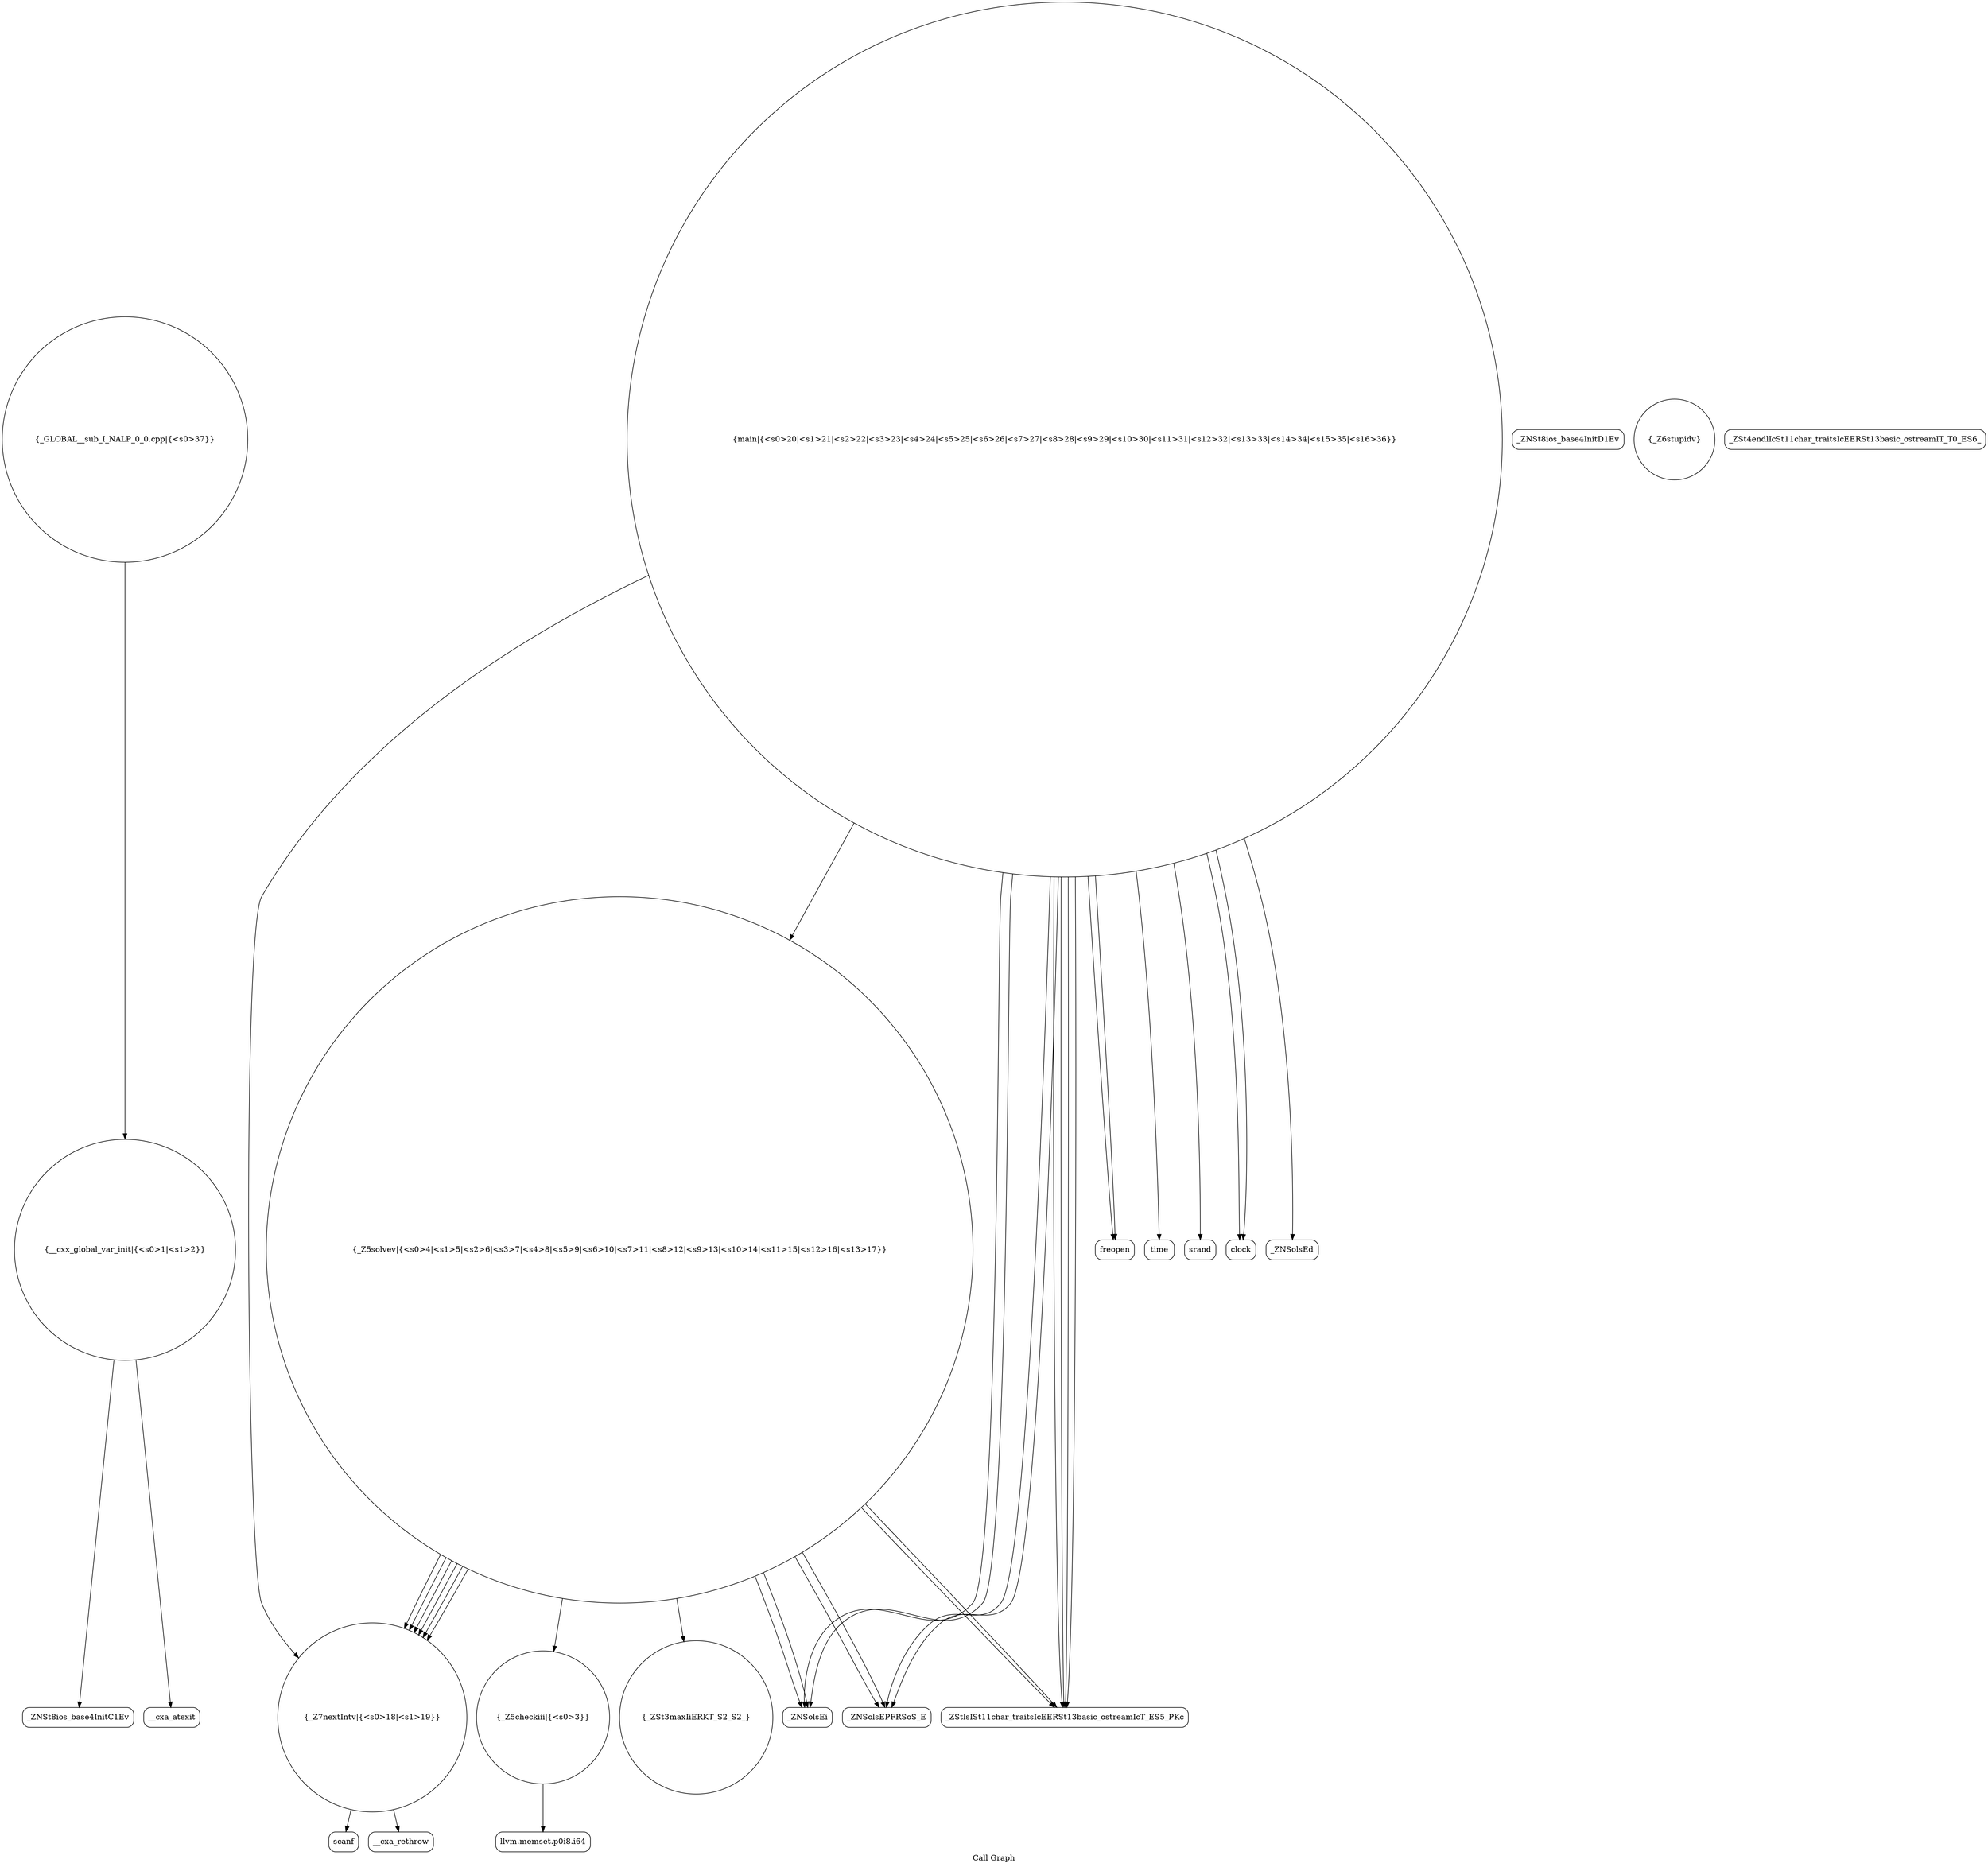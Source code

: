 digraph "Call Graph" {
	label="Call Graph";

	Node0x558b544b2650 [shape=record,shape=circle,label="{__cxx_global_var_init|{<s0>1|<s1>2}}"];
	Node0x558b544b2650:s0 -> Node0x558b544b2ae0[color=black];
	Node0x558b544b2650:s1 -> Node0x558b544b2be0[color=black];
	Node0x558b544b2de0 [shape=record,shape=circle,label="{_Z5solvev|{<s0>4|<s1>5|<s2>6|<s3>7|<s4>8|<s5>9|<s6>10|<s7>11|<s8>12|<s9>13|<s10>14|<s11>15|<s12>16|<s13>17}}"];
	Node0x558b544b2de0:s0 -> Node0x558b544b2e60[color=black];
	Node0x558b544b2de0:s1 -> Node0x558b544b2e60[color=black];
	Node0x558b544b2de0:s2 -> Node0x558b544b2e60[color=black];
	Node0x558b544b2de0:s3 -> Node0x558b544b2e60[color=black];
	Node0x558b544b2de0:s4 -> Node0x558b544b2e60[color=black];
	Node0x558b544b2de0:s5 -> Node0x558b544b2e60[color=black];
	Node0x558b544b2de0:s6 -> Node0x558b544b2c60[color=black];
	Node0x558b544b2de0:s7 -> Node0x558b544b2ee0[color=black];
	Node0x558b544b2de0:s8 -> Node0x558b544b2f60[color=black];
	Node0x558b544b2de0:s9 -> Node0x558b544b2fe0[color=black];
	Node0x558b544b2de0:s10 -> Node0x558b544b30e0[color=black];
	Node0x558b544b2de0:s11 -> Node0x558b544b2f60[color=black];
	Node0x558b544b2de0:s12 -> Node0x558b544b30e0[color=black];
	Node0x558b544b2de0:s13 -> Node0x558b544b2fe0[color=black];
	Node0x558b544b3160 [shape=record,shape=circle,label="{main|{<s0>20|<s1>21|<s2>22|<s3>23|<s4>24|<s5>25|<s6>26|<s7>27|<s8>28|<s9>29|<s10>30|<s11>31|<s12>32|<s13>33|<s14>34|<s15>35|<s16>36}}"];
	Node0x558b544b3160:s0 -> Node0x558b544b31e0[color=black];
	Node0x558b544b3160:s1 -> Node0x558b544b31e0[color=black];
	Node0x558b544b3160:s2 -> Node0x558b544b32e0[color=black];
	Node0x558b544b3160:s3 -> Node0x558b544b3260[color=black];
	Node0x558b544b3160:s4 -> Node0x558b544b2e60[color=black];
	Node0x558b544b3160:s5 -> Node0x558b544b3360[color=black];
	Node0x558b544b3160:s6 -> Node0x558b544b30e0[color=black];
	Node0x558b544b3160:s7 -> Node0x558b544b2f60[color=black];
	Node0x558b544b3160:s8 -> Node0x558b544b2fe0[color=black];
	Node0x558b544b3160:s9 -> Node0x558b544b30e0[color=black];
	Node0x558b544b3160:s10 -> Node0x558b544b2f60[color=black];
	Node0x558b544b3160:s11 -> Node0x558b544b30e0[color=black];
	Node0x558b544b3160:s12 -> Node0x558b544b2de0[color=black];
	Node0x558b544b3160:s13 -> Node0x558b544b30e0[color=black];
	Node0x558b544b3160:s14 -> Node0x558b544b3360[color=black];
	Node0x558b544b3160:s15 -> Node0x558b544b33e0[color=black];
	Node0x558b544b3160:s16 -> Node0x558b544b2fe0[color=black];
	Node0x558b544b34e0 [shape=record,shape=Mrecord,label="{__cxa_rethrow}"];
	Node0x558b544b2b60 [shape=record,shape=Mrecord,label="{_ZNSt8ios_base4InitD1Ev}"];
	Node0x558b544b2ee0 [shape=record,shape=circle,label="{_ZSt3maxIiERKT_S2_S2_}"];
	Node0x558b544b3260 [shape=record,shape=Mrecord,label="{srand}"];
	Node0x558b544b2c60 [shape=record,shape=circle,label="{_Z5checkiii|{<s0>3}}"];
	Node0x558b544b2c60:s0 -> Node0x558b544b2ce0[color=black];
	Node0x558b544b2fe0 [shape=record,shape=Mrecord,label="{_ZNSolsEPFRSoS_E}"];
	Node0x558b544b3360 [shape=record,shape=Mrecord,label="{clock}"];
	Node0x558b544b2d60 [shape=record,shape=circle,label="{_Z6stupidv}"];
	Node0x558b544b30e0 [shape=record,shape=Mrecord,label="{_ZStlsISt11char_traitsIcEERSt13basic_ostreamIcT_ES5_PKc}"];
	Node0x558b544b3460 [shape=record,shape=Mrecord,label="{scanf}"];
	Node0x558b544b2ae0 [shape=record,shape=Mrecord,label="{_ZNSt8ios_base4InitC1Ev}"];
	Node0x558b544b2e60 [shape=record,shape=circle,label="{_Z7nextIntv|{<s0>18|<s1>19}}"];
	Node0x558b544b2e60:s0 -> Node0x558b544b3460[color=black];
	Node0x558b544b2e60:s1 -> Node0x558b544b34e0[color=black];
	Node0x558b544b31e0 [shape=record,shape=Mrecord,label="{freopen}"];
	Node0x558b544b3560 [shape=record,shape=circle,label="{_GLOBAL__sub_I_NALP_0_0.cpp|{<s0>37}}"];
	Node0x558b544b3560:s0 -> Node0x558b544b2650[color=black];
	Node0x558b544b2be0 [shape=record,shape=Mrecord,label="{__cxa_atexit}"];
	Node0x558b544b2f60 [shape=record,shape=Mrecord,label="{_ZNSolsEi}"];
	Node0x558b544b32e0 [shape=record,shape=Mrecord,label="{time}"];
	Node0x558b544b2ce0 [shape=record,shape=Mrecord,label="{llvm.memset.p0i8.i64}"];
	Node0x558b544b3060 [shape=record,shape=Mrecord,label="{_ZSt4endlIcSt11char_traitsIcEERSt13basic_ostreamIT_T0_ES6_}"];
	Node0x558b544b33e0 [shape=record,shape=Mrecord,label="{_ZNSolsEd}"];
}
